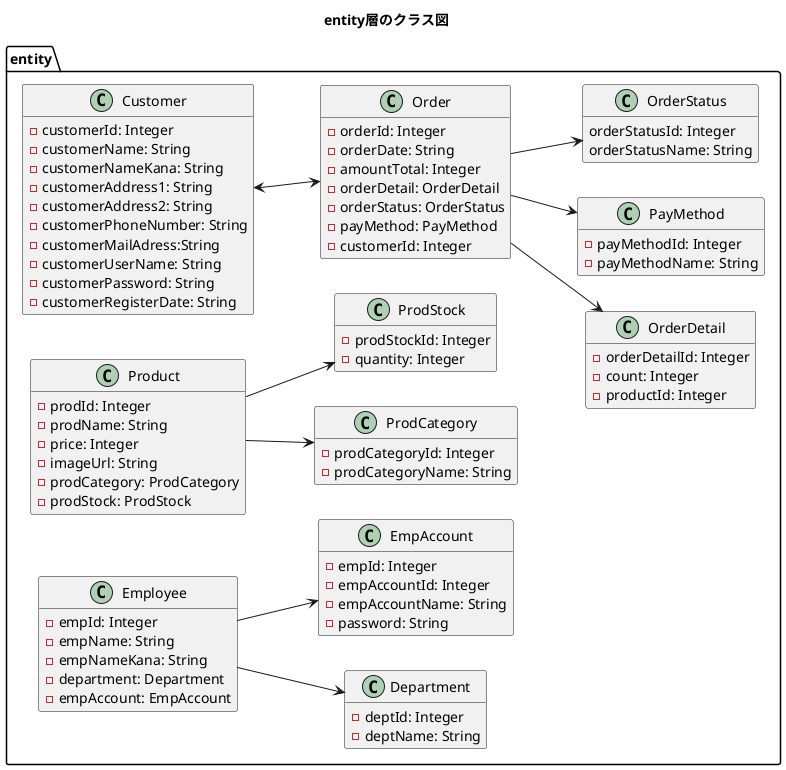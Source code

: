 @startuml
title entity層のクラス図
hide empty members
left to right direction

package entity{
    class Customer{
        -customerId: Integer
        -customerName: String
        -customerNameKana: String
        -customerAddress1: String
        -customerAddress2: String
        -customerPhoneNumber: String
        -customerMailAdress:String
        -customerUserName: String
        -customerPassword: String
        -customerRegisterDate: String
    }

    class Order{
        -orderId: Integer
        -orderDate: String
        -amountTotal: Integer
        -orderDetail: OrderDetail
        -orderStatus: OrderStatus
        -payMethod: PayMethod
        -customerId: Integer
    }

    class OrderDetail{
        -orderDetailId: Integer
        -count: Integer
        -productId: Integer
    }
    
    class PayMethod{
    	-payMethodId: Integer
    	-payMethodName: String
    }

    class OrderStatus{
        orderStatusId: Integer
        orderStatusName: String
    }

    class Product{
        -prodId: Integer
        -prodName: String
        -price: Integer
        -imageUrl: String
        -prodCategory: ProdCategory
        -prodStock: ProdStock
    }

    class ProdCategory{
        -prodCategoryId: Integer
        -prodCategoryName: String
    }

    class ProdStock{
        -prodStockId: Integer
        -quantity: Integer
    }

    class Employee{
        -empId: Integer
        -empName: String
        -empNameKana: String
        -department: Department
        -empAccount: EmpAccount
    }

    class Department{
        -deptId: Integer
        -deptName: String
    }

    class EmpAccount{
    	-empId: Integer
        -empAccountId: Integer
        -empAccountName: String
        -password: String
    }
}

Customer <--> Order
Order --> OrderStatus
Order --> OrderDetail
Order --> PayMethod
Product --> ProdStock
Product --> ProdCategory
Employee --> EmpAccount
Employee --> Department
@enduml
